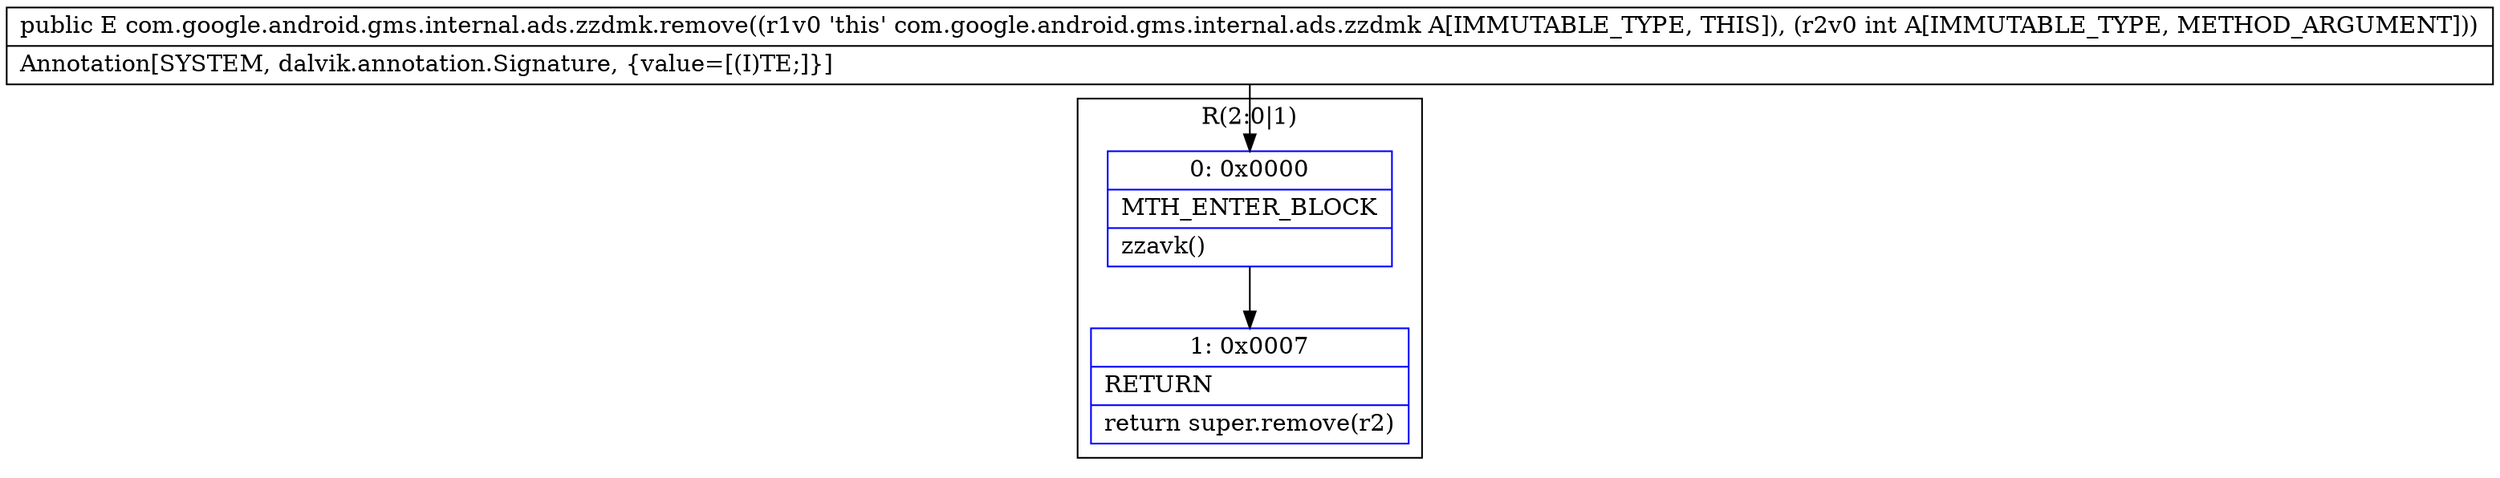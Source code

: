 digraph "CFG forcom.google.android.gms.internal.ads.zzdmk.remove(I)Ljava\/lang\/Object;" {
subgraph cluster_Region_719573953 {
label = "R(2:0|1)";
node [shape=record,color=blue];
Node_0 [shape=record,label="{0\:\ 0x0000|MTH_ENTER_BLOCK\l|zzavk()\l}"];
Node_1 [shape=record,label="{1\:\ 0x0007|RETURN\l|return super.remove(r2)\l}"];
}
MethodNode[shape=record,label="{public E com.google.android.gms.internal.ads.zzdmk.remove((r1v0 'this' com.google.android.gms.internal.ads.zzdmk A[IMMUTABLE_TYPE, THIS]), (r2v0 int A[IMMUTABLE_TYPE, METHOD_ARGUMENT]))  | Annotation[SYSTEM, dalvik.annotation.Signature, \{value=[(I)TE;]\}]\l}"];
MethodNode -> Node_0;
Node_0 -> Node_1;
}

